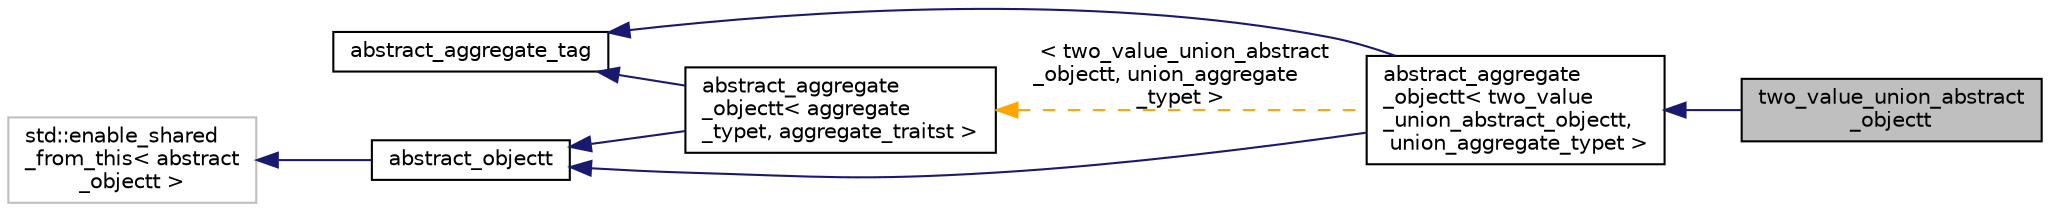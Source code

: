 digraph "two_value_union_abstract_objectt"
{
 // LATEX_PDF_SIZE
  bgcolor="transparent";
  edge [fontname="Helvetica",fontsize="10",labelfontname="Helvetica",labelfontsize="10"];
  node [fontname="Helvetica",fontsize="10",shape=record];
  rankdir="LR";
  Node1 [label="two_value_union_abstract\l_objectt",height=0.2,width=0.4,color="black", fillcolor="grey75", style="filled", fontcolor="black",tooltip=" "];
  Node2 -> Node1 [dir="back",color="midnightblue",fontsize="10",style="solid",fontname="Helvetica"];
  Node2 [label="abstract_aggregate\l_objectt\< two_value\l_union_abstract_objectt,\l union_aggregate_typet \>",height=0.2,width=0.4,color="black",URL="$classabstract__aggregate__objectt.html",tooltip=" "];
  Node3 -> Node2 [dir="back",color="midnightblue",fontsize="10",style="solid",fontname="Helvetica"];
  Node3 [label="abstract_objectt",height=0.2,width=0.4,color="black",URL="$classabstract__objectt.html",tooltip=" "];
  Node4 -> Node3 [dir="back",color="midnightblue",fontsize="10",style="solid",fontname="Helvetica"];
  Node4 [label="std::enable_shared\l_from_this\< abstract\l_objectt \>",height=0.2,width=0.4,color="grey75",tooltip=" "];
  Node5 -> Node2 [dir="back",color="midnightblue",fontsize="10",style="solid",fontname="Helvetica"];
  Node5 [label="abstract_aggregate_tag",height=0.2,width=0.4,color="black",URL="$classabstract__aggregate__tag.html",tooltip=" "];
  Node6 -> Node2 [dir="back",color="orange",fontsize="10",style="dashed",label=" \< two_value_union_abstract\l_objectt, union_aggregate\l_typet \>" ,fontname="Helvetica"];
  Node6 [label="abstract_aggregate\l_objectt\< aggregate\l_typet, aggregate_traitst \>",height=0.2,width=0.4,color="black",URL="$classabstract__aggregate__objectt.html",tooltip=" "];
  Node3 -> Node6 [dir="back",color="midnightblue",fontsize="10",style="solid",fontname="Helvetica"];
  Node5 -> Node6 [dir="back",color="midnightblue",fontsize="10",style="solid",fontname="Helvetica"];
}
